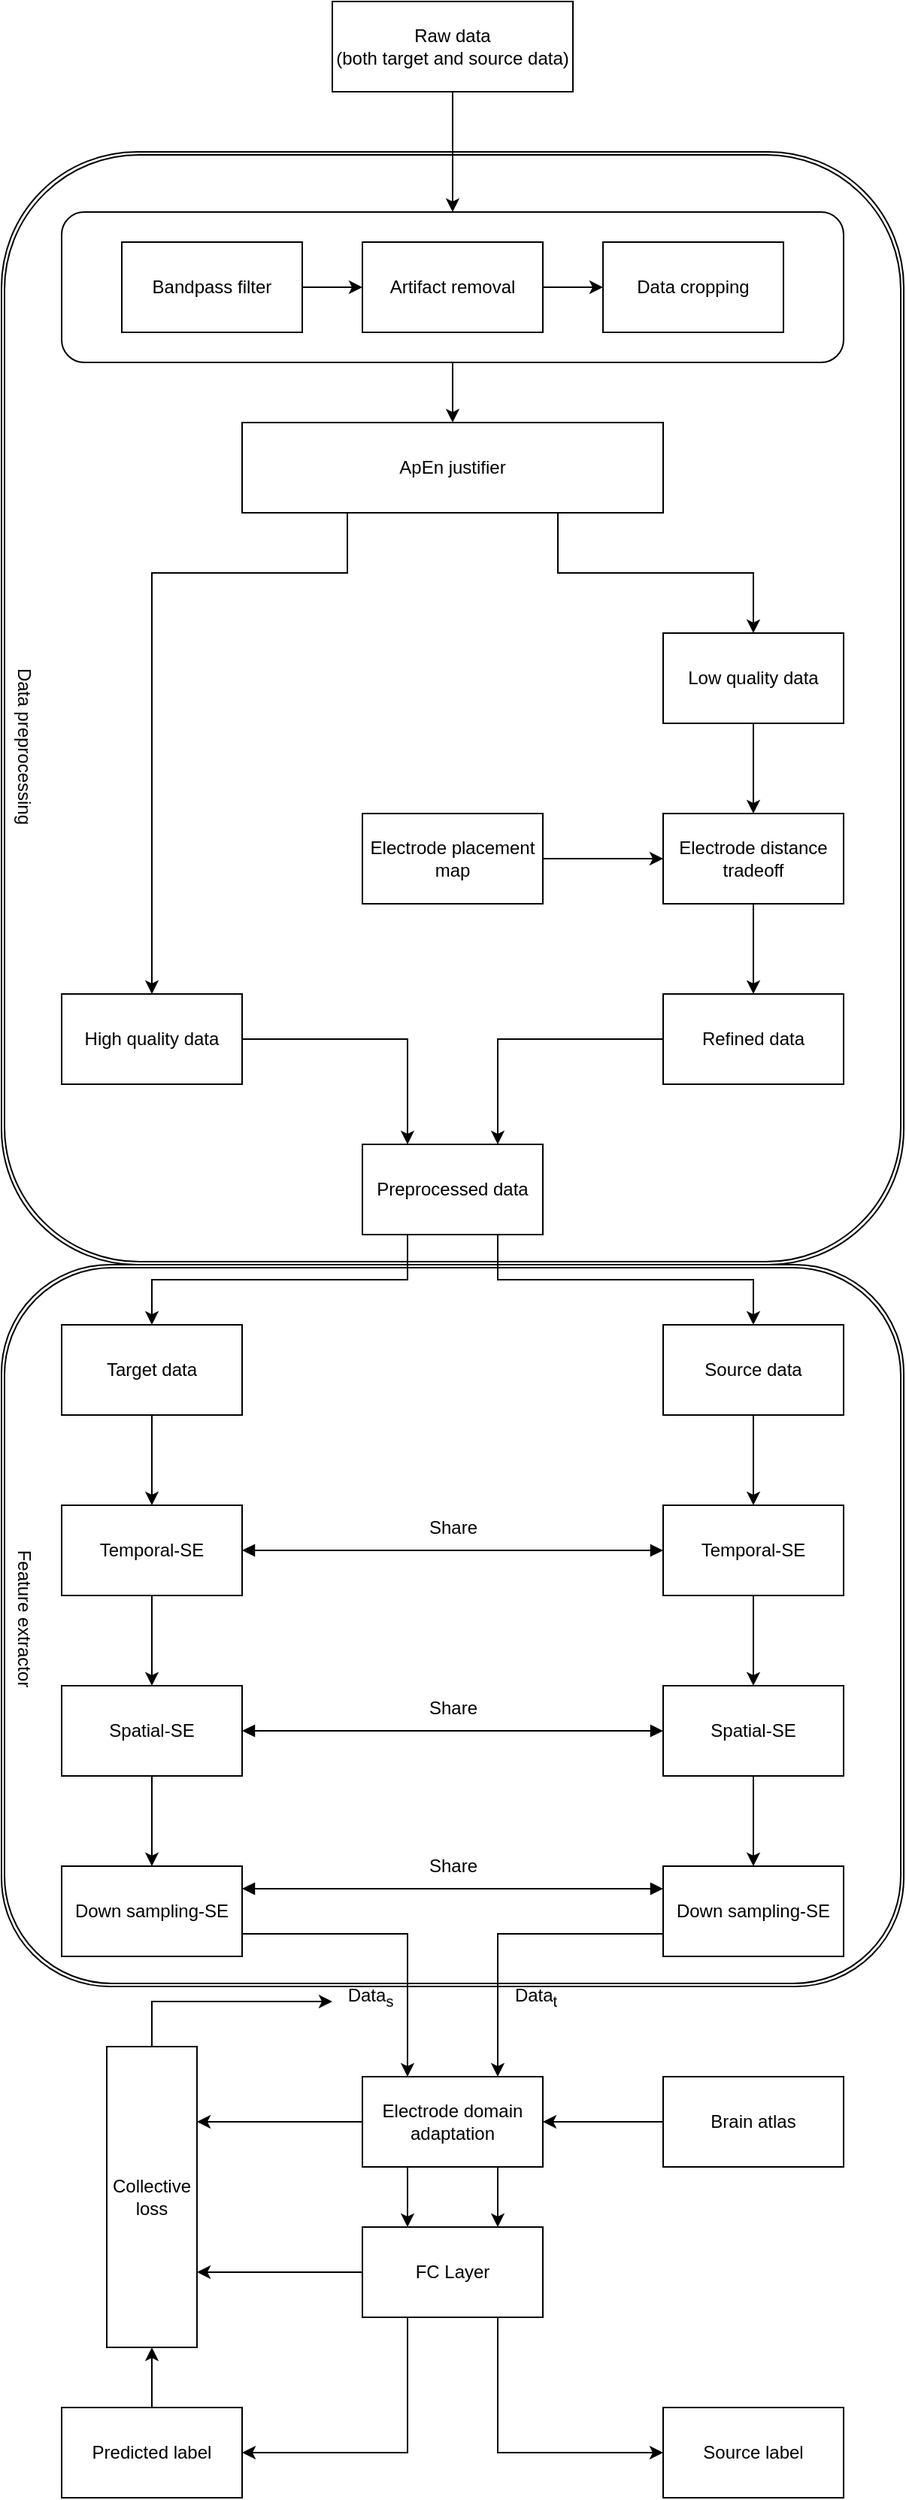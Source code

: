 <mxfile version="26.0.5">
  <diagram name="第 1 页" id="pvQhF8AryuaIjtNejtY6">
    <mxGraphModel dx="1434" dy="790" grid="1" gridSize="10" guides="1" tooltips="1" connect="1" arrows="1" fold="1" page="1" pageScale="1" pageWidth="827" pageHeight="1169" math="0" shadow="0">
      <root>
        <mxCell id="0" />
        <mxCell id="1" parent="0" />
        <mxCell id="T4NdSgvmd6i7ijyYlSUB-66" value="" style="shape=ext;double=1;rounded=1;whiteSpace=wrap;html=1;fillColor=none;" parent="1" vertex="1">
          <mxGeometry x="120" y="100" width="600" height="740" as="geometry" />
        </mxCell>
        <mxCell id="T4NdSgvmd6i7ijyYlSUB-71" value="" style="shape=ext;double=1;rounded=1;whiteSpace=wrap;html=1;fillColor=none;" parent="1" vertex="1">
          <mxGeometry x="120" y="840" width="600" height="480" as="geometry" />
        </mxCell>
        <mxCell id="T4NdSgvmd6i7ijyYlSUB-25" style="edgeStyle=orthogonalEdgeStyle;rounded=0;orthogonalLoop=1;jettySize=auto;html=1;exitX=0.5;exitY=1;exitDx=0;exitDy=0;entryX=0.5;entryY=0;entryDx=0;entryDy=0;" parent="1" source="T4NdSgvmd6i7ijyYlSUB-1" target="vzksnj_4x7iH5aSXOHEv-4" edge="1">
          <mxGeometry relative="1" as="geometry" />
        </mxCell>
        <mxCell id="T4NdSgvmd6i7ijyYlSUB-1" value="Raw data&lt;div&gt;(both target and source data)&lt;/div&gt;" style="rounded=0;whiteSpace=wrap;html=1;" parent="1" vertex="1">
          <mxGeometry x="340" width="160" height="60" as="geometry" />
        </mxCell>
        <mxCell id="T4NdSgvmd6i7ijyYlSUB-29" style="edgeStyle=orthogonalEdgeStyle;rounded=0;orthogonalLoop=1;jettySize=auto;html=1;entryX=0.5;entryY=0;entryDx=0;entryDy=0;" parent="1" source="T4NdSgvmd6i7ijyYlSUB-2" target="T4NdSgvmd6i7ijyYlSUB-4" edge="1">
          <mxGeometry relative="1" as="geometry">
            <Array as="points">
              <mxPoint x="350" y="380" />
              <mxPoint x="220" y="380" />
            </Array>
          </mxGeometry>
        </mxCell>
        <mxCell id="T4NdSgvmd6i7ijyYlSUB-30" style="edgeStyle=orthogonalEdgeStyle;rounded=0;orthogonalLoop=1;jettySize=auto;html=1;entryX=0.5;entryY=0;entryDx=0;entryDy=0;" parent="1" source="T4NdSgvmd6i7ijyYlSUB-2" target="T4NdSgvmd6i7ijyYlSUB-3" edge="1">
          <mxGeometry relative="1" as="geometry">
            <Array as="points">
              <mxPoint x="490" y="380" />
              <mxPoint x="620" y="380" />
            </Array>
          </mxGeometry>
        </mxCell>
        <mxCell id="T4NdSgvmd6i7ijyYlSUB-2" value="ApEn justifier" style="rounded=0;whiteSpace=wrap;html=1;" parent="1" vertex="1">
          <mxGeometry x="280" y="280" width="280" height="60" as="geometry" />
        </mxCell>
        <mxCell id="T4NdSgvmd6i7ijyYlSUB-31" style="edgeStyle=orthogonalEdgeStyle;rounded=0;orthogonalLoop=1;jettySize=auto;html=1;" parent="1" source="T4NdSgvmd6i7ijyYlSUB-3" target="T4NdSgvmd6i7ijyYlSUB-8" edge="1">
          <mxGeometry relative="1" as="geometry" />
        </mxCell>
        <mxCell id="T4NdSgvmd6i7ijyYlSUB-3" value="Low quality data" style="rounded=0;whiteSpace=wrap;html=1;" parent="1" vertex="1">
          <mxGeometry x="560" y="420" width="120" height="60" as="geometry" />
        </mxCell>
        <mxCell id="T4NdSgvmd6i7ijyYlSUB-34" style="edgeStyle=orthogonalEdgeStyle;rounded=0;orthogonalLoop=1;jettySize=auto;html=1;entryX=0.25;entryY=0;entryDx=0;entryDy=0;" parent="1" source="T4NdSgvmd6i7ijyYlSUB-4" target="T4NdSgvmd6i7ijyYlSUB-10" edge="1">
          <mxGeometry relative="1" as="geometry">
            <Array as="points">
              <mxPoint x="220" y="690" />
              <mxPoint x="390" y="690" />
            </Array>
          </mxGeometry>
        </mxCell>
        <mxCell id="T4NdSgvmd6i7ijyYlSUB-4" value="High quality data" style="rounded=0;whiteSpace=wrap;html=1;" parent="1" vertex="1">
          <mxGeometry x="160" y="660" width="120" height="60" as="geometry" />
        </mxCell>
        <mxCell id="T4NdSgvmd6i7ijyYlSUB-26" style="edgeStyle=orthogonalEdgeStyle;rounded=0;orthogonalLoop=1;jettySize=auto;html=1;entryX=0;entryY=0.5;entryDx=0;entryDy=0;" parent="1" source="T4NdSgvmd6i7ijyYlSUB-5" target="T4NdSgvmd6i7ijyYlSUB-6" edge="1">
          <mxGeometry relative="1" as="geometry" />
        </mxCell>
        <mxCell id="T4NdSgvmd6i7ijyYlSUB-5" value="Bandpass filter" style="rounded=0;whiteSpace=wrap;html=1;" parent="1" vertex="1">
          <mxGeometry x="200" y="160" width="120" height="60" as="geometry" />
        </mxCell>
        <mxCell id="T4NdSgvmd6i7ijyYlSUB-27" style="edgeStyle=orthogonalEdgeStyle;rounded=0;orthogonalLoop=1;jettySize=auto;html=1;entryX=0;entryY=0.5;entryDx=0;entryDy=0;" parent="1" source="T4NdSgvmd6i7ijyYlSUB-6" target="T4NdSgvmd6i7ijyYlSUB-7" edge="1">
          <mxGeometry relative="1" as="geometry" />
        </mxCell>
        <mxCell id="T4NdSgvmd6i7ijyYlSUB-6" value="Artifact removal" style="rounded=0;whiteSpace=wrap;html=1;" parent="1" vertex="1">
          <mxGeometry x="360" y="160" width="120" height="60" as="geometry" />
        </mxCell>
        <mxCell id="T4NdSgvmd6i7ijyYlSUB-7" value="Data cropping" style="rounded=0;whiteSpace=wrap;html=1;" parent="1" vertex="1">
          <mxGeometry x="520" y="160" width="120" height="60" as="geometry" />
        </mxCell>
        <mxCell id="T4NdSgvmd6i7ijyYlSUB-32" style="edgeStyle=orthogonalEdgeStyle;rounded=0;orthogonalLoop=1;jettySize=auto;html=1;entryX=0.5;entryY=0;entryDx=0;entryDy=0;" parent="1" source="T4NdSgvmd6i7ijyYlSUB-8" target="T4NdSgvmd6i7ijyYlSUB-9" edge="1">
          <mxGeometry relative="1" as="geometry" />
        </mxCell>
        <mxCell id="T4NdSgvmd6i7ijyYlSUB-8" value="Electrode distance tradeoff" style="rounded=0;whiteSpace=wrap;html=1;" parent="1" vertex="1">
          <mxGeometry x="560" y="540" width="120" height="60" as="geometry" />
        </mxCell>
        <mxCell id="T4NdSgvmd6i7ijyYlSUB-33" style="edgeStyle=orthogonalEdgeStyle;rounded=0;orthogonalLoop=1;jettySize=auto;html=1;entryX=0.75;entryY=0;entryDx=0;entryDy=0;" parent="1" source="T4NdSgvmd6i7ijyYlSUB-9" target="T4NdSgvmd6i7ijyYlSUB-10" edge="1">
          <mxGeometry relative="1" as="geometry" />
        </mxCell>
        <mxCell id="T4NdSgvmd6i7ijyYlSUB-9" value="Refined data" style="rounded=0;whiteSpace=wrap;html=1;" parent="1" vertex="1">
          <mxGeometry x="560" y="660" width="120" height="60" as="geometry" />
        </mxCell>
        <mxCell id="T4NdSgvmd6i7ijyYlSUB-35" style="edgeStyle=orthogonalEdgeStyle;rounded=0;orthogonalLoop=1;jettySize=auto;html=1;exitX=0.25;exitY=1;exitDx=0;exitDy=0;entryX=0.5;entryY=0;entryDx=0;entryDy=0;" parent="1" source="T4NdSgvmd6i7ijyYlSUB-10" target="T4NdSgvmd6i7ijyYlSUB-12" edge="1">
          <mxGeometry relative="1" as="geometry" />
        </mxCell>
        <mxCell id="T4NdSgvmd6i7ijyYlSUB-36" style="edgeStyle=orthogonalEdgeStyle;rounded=0;orthogonalLoop=1;jettySize=auto;html=1;exitX=0.75;exitY=1;exitDx=0;exitDy=0;entryX=0.5;entryY=0;entryDx=0;entryDy=0;" parent="1" source="T4NdSgvmd6i7ijyYlSUB-10" target="T4NdSgvmd6i7ijyYlSUB-11" edge="1">
          <mxGeometry relative="1" as="geometry" />
        </mxCell>
        <mxCell id="T4NdSgvmd6i7ijyYlSUB-10" value="Preprocessed data" style="rounded=0;whiteSpace=wrap;html=1;" parent="1" vertex="1">
          <mxGeometry x="360" y="760" width="120" height="60" as="geometry" />
        </mxCell>
        <mxCell id="T4NdSgvmd6i7ijyYlSUB-38" style="edgeStyle=orthogonalEdgeStyle;rounded=0;orthogonalLoop=1;jettySize=auto;html=1;entryX=0.5;entryY=0;entryDx=0;entryDy=0;" parent="1" source="T4NdSgvmd6i7ijyYlSUB-11" target="T4NdSgvmd6i7ijyYlSUB-13" edge="1">
          <mxGeometry relative="1" as="geometry" />
        </mxCell>
        <mxCell id="T4NdSgvmd6i7ijyYlSUB-11" value="Source data" style="rounded=0;whiteSpace=wrap;html=1;" parent="1" vertex="1">
          <mxGeometry x="560" y="880" width="120" height="60" as="geometry" />
        </mxCell>
        <mxCell id="T4NdSgvmd6i7ijyYlSUB-37" style="edgeStyle=orthogonalEdgeStyle;rounded=0;orthogonalLoop=1;jettySize=auto;html=1;entryX=0.5;entryY=0;entryDx=0;entryDy=0;" parent="1" source="T4NdSgvmd6i7ijyYlSUB-12" target="T4NdSgvmd6i7ijyYlSUB-14" edge="1">
          <mxGeometry relative="1" as="geometry" />
        </mxCell>
        <mxCell id="T4NdSgvmd6i7ijyYlSUB-12" value="Target data" style="rounded=0;whiteSpace=wrap;html=1;" parent="1" vertex="1">
          <mxGeometry x="160" y="880" width="120" height="60" as="geometry" />
        </mxCell>
        <mxCell id="T4NdSgvmd6i7ijyYlSUB-40" style="edgeStyle=orthogonalEdgeStyle;rounded=0;orthogonalLoop=1;jettySize=auto;html=1;entryX=0.5;entryY=0;entryDx=0;entryDy=0;" parent="1" source="T4NdSgvmd6i7ijyYlSUB-13" target="T4NdSgvmd6i7ijyYlSUB-15" edge="1">
          <mxGeometry relative="1" as="geometry" />
        </mxCell>
        <mxCell id="T4NdSgvmd6i7ijyYlSUB-13" value="Temporal-SE" style="rounded=0;whiteSpace=wrap;html=1;" parent="1" vertex="1">
          <mxGeometry x="560" y="1000" width="120" height="60" as="geometry" />
        </mxCell>
        <mxCell id="T4NdSgvmd6i7ijyYlSUB-39" style="edgeStyle=orthogonalEdgeStyle;rounded=0;orthogonalLoop=1;jettySize=auto;html=1;entryX=0.5;entryY=0;entryDx=0;entryDy=0;" parent="1" source="T4NdSgvmd6i7ijyYlSUB-14" target="T4NdSgvmd6i7ijyYlSUB-16" edge="1">
          <mxGeometry relative="1" as="geometry" />
        </mxCell>
        <mxCell id="T4NdSgvmd6i7ijyYlSUB-14" value="Temporal-SE" style="rounded=0;whiteSpace=wrap;html=1;" parent="1" vertex="1">
          <mxGeometry x="160" y="1000" width="120" height="60" as="geometry" />
        </mxCell>
        <mxCell id="T4NdSgvmd6i7ijyYlSUB-42" style="edgeStyle=orthogonalEdgeStyle;rounded=0;orthogonalLoop=1;jettySize=auto;html=1;entryX=0.5;entryY=0;entryDx=0;entryDy=0;" parent="1" source="T4NdSgvmd6i7ijyYlSUB-15" target="T4NdSgvmd6i7ijyYlSUB-17" edge="1">
          <mxGeometry relative="1" as="geometry" />
        </mxCell>
        <mxCell id="T4NdSgvmd6i7ijyYlSUB-15" value="Spatial-SE" style="rounded=0;whiteSpace=wrap;html=1;" parent="1" vertex="1">
          <mxGeometry x="560" y="1120" width="120" height="60" as="geometry" />
        </mxCell>
        <mxCell id="T4NdSgvmd6i7ijyYlSUB-41" style="edgeStyle=orthogonalEdgeStyle;rounded=0;orthogonalLoop=1;jettySize=auto;html=1;entryX=0.5;entryY=0;entryDx=0;entryDy=0;" parent="1" source="T4NdSgvmd6i7ijyYlSUB-16" target="T4NdSgvmd6i7ijyYlSUB-18" edge="1">
          <mxGeometry relative="1" as="geometry" />
        </mxCell>
        <mxCell id="T4NdSgvmd6i7ijyYlSUB-16" value="Spatial-SE" style="rounded=0;whiteSpace=wrap;html=1;" parent="1" vertex="1">
          <mxGeometry x="160" y="1120" width="120" height="60" as="geometry" />
        </mxCell>
        <mxCell id="T4NdSgvmd6i7ijyYlSUB-44" style="edgeStyle=orthogonalEdgeStyle;rounded=0;orthogonalLoop=1;jettySize=auto;html=1;entryX=0.75;entryY=0;entryDx=0;entryDy=0;exitX=0;exitY=0.75;exitDx=0;exitDy=0;" parent="1" source="T4NdSgvmd6i7ijyYlSUB-17" target="T4NdSgvmd6i7ijyYlSUB-19" edge="1">
          <mxGeometry relative="1" as="geometry" />
        </mxCell>
        <mxCell id="T4NdSgvmd6i7ijyYlSUB-17" value="Down sampling-SE" style="rounded=0;whiteSpace=wrap;html=1;" parent="1" vertex="1">
          <mxGeometry x="560" y="1240" width="120" height="60" as="geometry" />
        </mxCell>
        <mxCell id="T4NdSgvmd6i7ijyYlSUB-43" style="edgeStyle=orthogonalEdgeStyle;rounded=0;orthogonalLoop=1;jettySize=auto;html=1;entryX=0.25;entryY=0;entryDx=0;entryDy=0;exitX=1;exitY=0.75;exitDx=0;exitDy=0;" parent="1" source="T4NdSgvmd6i7ijyYlSUB-18" target="T4NdSgvmd6i7ijyYlSUB-19" edge="1">
          <mxGeometry relative="1" as="geometry" />
        </mxCell>
        <mxCell id="T4NdSgvmd6i7ijyYlSUB-18" value="Down sampling-SE" style="rounded=0;whiteSpace=wrap;html=1;" parent="1" vertex="1">
          <mxGeometry x="160" y="1240" width="120" height="60" as="geometry" />
        </mxCell>
        <mxCell id="T4NdSgvmd6i7ijyYlSUB-45" style="edgeStyle=orthogonalEdgeStyle;rounded=0;orthogonalLoop=1;jettySize=auto;html=1;exitX=0.25;exitY=1;exitDx=0;exitDy=0;entryX=0.25;entryY=0;entryDx=0;entryDy=0;" parent="1" source="T4NdSgvmd6i7ijyYlSUB-19" target="T4NdSgvmd6i7ijyYlSUB-20" edge="1">
          <mxGeometry relative="1" as="geometry" />
        </mxCell>
        <mxCell id="T4NdSgvmd6i7ijyYlSUB-46" style="edgeStyle=orthogonalEdgeStyle;rounded=0;orthogonalLoop=1;jettySize=auto;html=1;exitX=0.75;exitY=1;exitDx=0;exitDy=0;entryX=0.75;entryY=0;entryDx=0;entryDy=0;" parent="1" source="T4NdSgvmd6i7ijyYlSUB-19" target="T4NdSgvmd6i7ijyYlSUB-20" edge="1">
          <mxGeometry relative="1" as="geometry" />
        </mxCell>
        <mxCell id="T4NdSgvmd6i7ijyYlSUB-51" style="edgeStyle=orthogonalEdgeStyle;rounded=0;orthogonalLoop=1;jettySize=auto;html=1;entryX=0.25;entryY=0;entryDx=0;entryDy=0;" parent="1" source="T4NdSgvmd6i7ijyYlSUB-19" target="T4NdSgvmd6i7ijyYlSUB-21" edge="1">
          <mxGeometry relative="1" as="geometry" />
        </mxCell>
        <mxCell id="T4NdSgvmd6i7ijyYlSUB-19" value="Electrode domain adaptation" style="rounded=0;whiteSpace=wrap;html=1;" parent="1" vertex="1">
          <mxGeometry x="360" y="1380" width="120" height="60" as="geometry" />
        </mxCell>
        <mxCell id="T4NdSgvmd6i7ijyYlSUB-47" style="edgeStyle=orthogonalEdgeStyle;rounded=0;orthogonalLoop=1;jettySize=auto;html=1;exitX=0.25;exitY=1;exitDx=0;exitDy=0;entryX=1;entryY=0.5;entryDx=0;entryDy=0;" parent="1" source="T4NdSgvmd6i7ijyYlSUB-20" target="T4NdSgvmd6i7ijyYlSUB-23" edge="1">
          <mxGeometry relative="1" as="geometry" />
        </mxCell>
        <mxCell id="T4NdSgvmd6i7ijyYlSUB-48" style="edgeStyle=orthogonalEdgeStyle;rounded=0;orthogonalLoop=1;jettySize=auto;html=1;exitX=0.75;exitY=1;exitDx=0;exitDy=0;entryX=0;entryY=0.5;entryDx=0;entryDy=0;" parent="1" source="T4NdSgvmd6i7ijyYlSUB-20" target="T4NdSgvmd6i7ijyYlSUB-22" edge="1">
          <mxGeometry relative="1" as="geometry" />
        </mxCell>
        <mxCell id="T4NdSgvmd6i7ijyYlSUB-50" style="edgeStyle=orthogonalEdgeStyle;rounded=0;orthogonalLoop=1;jettySize=auto;html=1;entryX=0.75;entryY=0;entryDx=0;entryDy=0;" parent="1" source="T4NdSgvmd6i7ijyYlSUB-20" target="T4NdSgvmd6i7ijyYlSUB-21" edge="1">
          <mxGeometry relative="1" as="geometry" />
        </mxCell>
        <mxCell id="T4NdSgvmd6i7ijyYlSUB-20" value="FC Layer" style="rounded=0;whiteSpace=wrap;html=1;" parent="1" vertex="1">
          <mxGeometry x="360" y="1480" width="120" height="60" as="geometry" />
        </mxCell>
        <mxCell id="T4NdSgvmd6i7ijyYlSUB-55" style="edgeStyle=orthogonalEdgeStyle;rounded=0;orthogonalLoop=1;jettySize=auto;html=1;" parent="1" source="T4NdSgvmd6i7ijyYlSUB-21" target="T4NdSgvmd6i7ijyYlSUB-53" edge="1">
          <mxGeometry relative="1" as="geometry">
            <Array as="points">
              <mxPoint x="220" y="1330" />
              <mxPoint x="365" y="1330" />
            </Array>
          </mxGeometry>
        </mxCell>
        <mxCell id="T4NdSgvmd6i7ijyYlSUB-21" value="Collective loss" style="rounded=0;whiteSpace=wrap;html=1;direction=south;" parent="1" vertex="1">
          <mxGeometry x="190" y="1360" width="60" height="200" as="geometry" />
        </mxCell>
        <mxCell id="T4NdSgvmd6i7ijyYlSUB-22" value="Source label" style="rounded=0;whiteSpace=wrap;html=1;" parent="1" vertex="1">
          <mxGeometry x="560" y="1600" width="120" height="60" as="geometry" />
        </mxCell>
        <mxCell id="T4NdSgvmd6i7ijyYlSUB-49" style="edgeStyle=orthogonalEdgeStyle;rounded=0;orthogonalLoop=1;jettySize=auto;html=1;exitX=0.5;exitY=0;exitDx=0;exitDy=0;entryX=1;entryY=0.5;entryDx=0;entryDy=0;" parent="1" source="T4NdSgvmd6i7ijyYlSUB-23" target="T4NdSgvmd6i7ijyYlSUB-21" edge="1">
          <mxGeometry relative="1" as="geometry" />
        </mxCell>
        <mxCell id="T4NdSgvmd6i7ijyYlSUB-23" value="Predicted label" style="rounded=0;whiteSpace=wrap;html=1;" parent="1" vertex="1">
          <mxGeometry x="160" y="1600" width="120" height="60" as="geometry" />
        </mxCell>
        <mxCell id="T4NdSgvmd6i7ijyYlSUB-53" value="&lt;sub&gt;&lt;span style=&quot;font-size: 12px;&quot;&gt;Data&lt;sub&gt;s&lt;/sub&gt;&lt;/span&gt;&lt;/sub&gt;" style="text;html=1;align=center;verticalAlign=middle;resizable=0;points=[];autosize=1;strokeColor=none;fillColor=none;" parent="1" vertex="1">
          <mxGeometry x="340" y="1310" width="50" height="30" as="geometry" />
        </mxCell>
        <mxCell id="T4NdSgvmd6i7ijyYlSUB-54" value="&lt;sub&gt;&lt;span style=&quot;font-size: 12px;&quot;&gt;Data&lt;sub&gt;t&lt;/sub&gt;&lt;/span&gt;&lt;/sub&gt;" style="text;html=1;align=center;verticalAlign=middle;resizable=0;points=[];autosize=1;strokeColor=none;fillColor=none;" parent="1" vertex="1">
          <mxGeometry x="450" y="1310" width="50" height="30" as="geometry" />
        </mxCell>
        <mxCell id="T4NdSgvmd6i7ijyYlSUB-58" value="" style="endArrow=block;startArrow=block;endFill=1;startFill=1;html=1;rounded=0;entryX=0;entryY=0.25;entryDx=0;entryDy=0;exitX=1;exitY=0.25;exitDx=0;exitDy=0;" parent="1" source="T4NdSgvmd6i7ijyYlSUB-18" target="T4NdSgvmd6i7ijyYlSUB-17" edge="1">
          <mxGeometry width="160" relative="1" as="geometry">
            <mxPoint x="280" y="1262" as="sourcePoint" />
            <mxPoint x="560" y="1262" as="targetPoint" />
          </mxGeometry>
        </mxCell>
        <mxCell id="T4NdSgvmd6i7ijyYlSUB-59" value="" style="endArrow=block;startArrow=block;endFill=1;startFill=1;html=1;rounded=0;exitX=1;exitY=0.5;exitDx=0;exitDy=0;entryX=0;entryY=0.5;entryDx=0;entryDy=0;" parent="1" source="T4NdSgvmd6i7ijyYlSUB-14" target="T4NdSgvmd6i7ijyYlSUB-13" edge="1">
          <mxGeometry width="160" relative="1" as="geometry">
            <mxPoint x="300" y="1040" as="sourcePoint" />
            <mxPoint x="530" y="1060" as="targetPoint" />
          </mxGeometry>
        </mxCell>
        <mxCell id="T4NdSgvmd6i7ijyYlSUB-60" value="" style="endArrow=block;startArrow=block;endFill=1;startFill=1;html=1;rounded=0;entryX=0;entryY=0.5;entryDx=0;entryDy=0;exitX=1;exitY=0.5;exitDx=0;exitDy=0;" parent="1" source="T4NdSgvmd6i7ijyYlSUB-16" target="T4NdSgvmd6i7ijyYlSUB-15" edge="1">
          <mxGeometry width="160" relative="1" as="geometry">
            <mxPoint x="300" y="930" as="sourcePoint" />
            <mxPoint x="580" y="930" as="targetPoint" />
          </mxGeometry>
        </mxCell>
        <mxCell id="T4NdSgvmd6i7ijyYlSUB-62" value="Share" style="text;html=1;align=center;verticalAlign=middle;resizable=0;points=[];autosize=1;strokeColor=none;fillColor=none;" parent="1" vertex="1">
          <mxGeometry x="390" y="1225" width="60" height="30" as="geometry" />
        </mxCell>
        <mxCell id="T4NdSgvmd6i7ijyYlSUB-63" value="Share" style="text;html=1;align=center;verticalAlign=middle;resizable=0;points=[];autosize=1;strokeColor=none;fillColor=none;" parent="1" vertex="1">
          <mxGeometry x="390" y="1000" width="60" height="30" as="geometry" />
        </mxCell>
        <mxCell id="T4NdSgvmd6i7ijyYlSUB-64" value="Share" style="text;html=1;align=center;verticalAlign=middle;resizable=0;points=[];autosize=1;strokeColor=none;fillColor=none;" parent="1" vertex="1">
          <mxGeometry x="390" y="1120" width="60" height="30" as="geometry" />
        </mxCell>
        <mxCell id="T4NdSgvmd6i7ijyYlSUB-67" value="Data preprocessing" style="text;html=1;align=center;verticalAlign=middle;resizable=0;points=[];autosize=1;strokeColor=none;fillColor=none;rotation=90;" parent="1" vertex="1">
          <mxGeometry x="70" y="480" width="130" height="30" as="geometry" />
        </mxCell>
        <mxCell id="T4NdSgvmd6i7ijyYlSUB-70" value="Feature extractor" style="text;html=1;align=center;verticalAlign=middle;resizable=0;points=[];autosize=1;strokeColor=none;fillColor=none;rotation=90;" parent="1" vertex="1">
          <mxGeometry x="80" y="1060" width="110" height="30" as="geometry" />
        </mxCell>
        <mxCell id="vzksnj_4x7iH5aSXOHEv-5" style="edgeStyle=orthogonalEdgeStyle;rounded=0;orthogonalLoop=1;jettySize=auto;html=1;entryX=0.5;entryY=0;entryDx=0;entryDy=0;" parent="1" source="vzksnj_4x7iH5aSXOHEv-4" target="T4NdSgvmd6i7ijyYlSUB-2" edge="1">
          <mxGeometry relative="1" as="geometry" />
        </mxCell>
        <mxCell id="vzksnj_4x7iH5aSXOHEv-4" value="" style="rounded=1;whiteSpace=wrap;html=1;fillColor=none;" parent="1" vertex="1">
          <mxGeometry x="160" y="140" width="520" height="100" as="geometry" />
        </mxCell>
        <mxCell id="vzksnj_4x7iH5aSXOHEv-7" style="edgeStyle=orthogonalEdgeStyle;rounded=0;orthogonalLoop=1;jettySize=auto;html=1;entryX=0;entryY=0.5;entryDx=0;entryDy=0;" parent="1" source="vzksnj_4x7iH5aSXOHEv-6" target="T4NdSgvmd6i7ijyYlSUB-8" edge="1">
          <mxGeometry relative="1" as="geometry" />
        </mxCell>
        <mxCell id="vzksnj_4x7iH5aSXOHEv-6" value="Electrode placement map" style="rounded=0;whiteSpace=wrap;html=1;" parent="1" vertex="1">
          <mxGeometry x="360" y="540" width="120" height="60" as="geometry" />
        </mxCell>
        <mxCell id="vzksnj_4x7iH5aSXOHEv-10" style="edgeStyle=orthogonalEdgeStyle;rounded=0;orthogonalLoop=1;jettySize=auto;html=1;" parent="1" source="vzksnj_4x7iH5aSXOHEv-9" target="T4NdSgvmd6i7ijyYlSUB-19" edge="1">
          <mxGeometry relative="1" as="geometry" />
        </mxCell>
        <mxCell id="vzksnj_4x7iH5aSXOHEv-9" value="Brain atlas" style="rounded=0;whiteSpace=wrap;html=1;" parent="1" vertex="1">
          <mxGeometry x="560" y="1380" width="120" height="60" as="geometry" />
        </mxCell>
      </root>
    </mxGraphModel>
  </diagram>
</mxfile>
